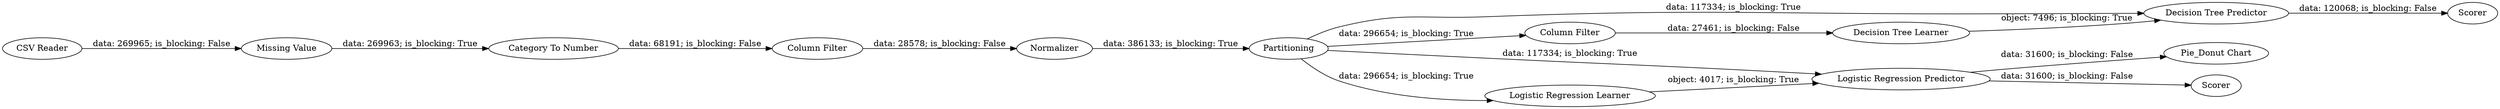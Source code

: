 digraph {
	"3192658403259535070_102" [label="Pie_Donut Chart"]
	"3192658403259535070_100" [label="Decision Tree Predictor"]
	"3192658403259535070_93" [label="Missing Value"]
	"3192658403259535070_99" [label="Decision Tree Learner"]
	"3192658403259535070_98" [label=Scorer]
	"3192658403259535070_90" [label="Column Filter"]
	"3192658403259535070_97" [label=Scorer]
	"3192658403259535070_94" [label=Partitioning]
	"3192658403259535070_101" [label="Column Filter"]
	"3192658403259535070_96" [label="Logistic Regression Predictor"]
	"3192658403259535070_92" [label="CSV Reader"]
	"3192658403259535070_95" [label="Logistic Regression Learner"]
	"3192658403259535070_89" [label="Category To Number"]
	"3192658403259535070_91" [label=Normalizer]
	"3192658403259535070_96" -> "3192658403259535070_97" [label="data: 31600; is_blocking: False"]
	"3192658403259535070_91" -> "3192658403259535070_94" [label="data: 386133; is_blocking: True"]
	"3192658403259535070_94" -> "3192658403259535070_96" [label="data: 117334; is_blocking: True"]
	"3192658403259535070_90" -> "3192658403259535070_91" [label="data: 28578; is_blocking: False"]
	"3192658403259535070_99" -> "3192658403259535070_100" [label="object: 7496; is_blocking: True"]
	"3192658403259535070_100" -> "3192658403259535070_98" [label="data: 120068; is_blocking: False"]
	"3192658403259535070_92" -> "3192658403259535070_93" [label="data: 269965; is_blocking: False"]
	"3192658403259535070_96" -> "3192658403259535070_102" [label="data: 31600; is_blocking: False"]
	"3192658403259535070_95" -> "3192658403259535070_96" [label="object: 4017; is_blocking: True"]
	"3192658403259535070_101" -> "3192658403259535070_99" [label="data: 27461; is_blocking: False"]
	"3192658403259535070_89" -> "3192658403259535070_90" [label="data: 68191; is_blocking: False"]
	"3192658403259535070_94" -> "3192658403259535070_101" [label="data: 296654; is_blocking: True"]
	"3192658403259535070_93" -> "3192658403259535070_89" [label="data: 269963; is_blocking: True"]
	"3192658403259535070_94" -> "3192658403259535070_95" [label="data: 296654; is_blocking: True"]
	"3192658403259535070_94" -> "3192658403259535070_100" [label="data: 117334; is_blocking: True"]
	rankdir=LR
}
